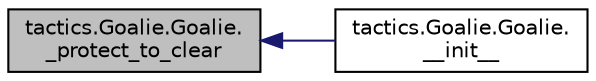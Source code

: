 digraph "tactics.Goalie.Goalie._protect_to_clear"
{
 // INTERACTIVE_SVG=YES
  edge [fontname="Helvetica",fontsize="10",labelfontname="Helvetica",labelfontsize="10"];
  node [fontname="Helvetica",fontsize="10",shape=record];
  rankdir="LR";
  Node1 [label="tactics.Goalie.Goalie.\l_protect_to_clear",height=0.2,width=0.4,color="black", fillcolor="grey75", style="filled", fontcolor="black"];
  Node1 -> Node2 [dir="back",color="midnightblue",fontsize="10",style="solid",fontname="Helvetica"];
  Node2 [label="tactics.Goalie.Goalie.\l__init__",height=0.2,width=0.4,color="black", fillcolor="white", style="filled",URL="$dd/d7c/classtactics_1_1_goalie_1_1_goalie.html#a4704ed249b4df6692e6c63f5621f2649"];
}
